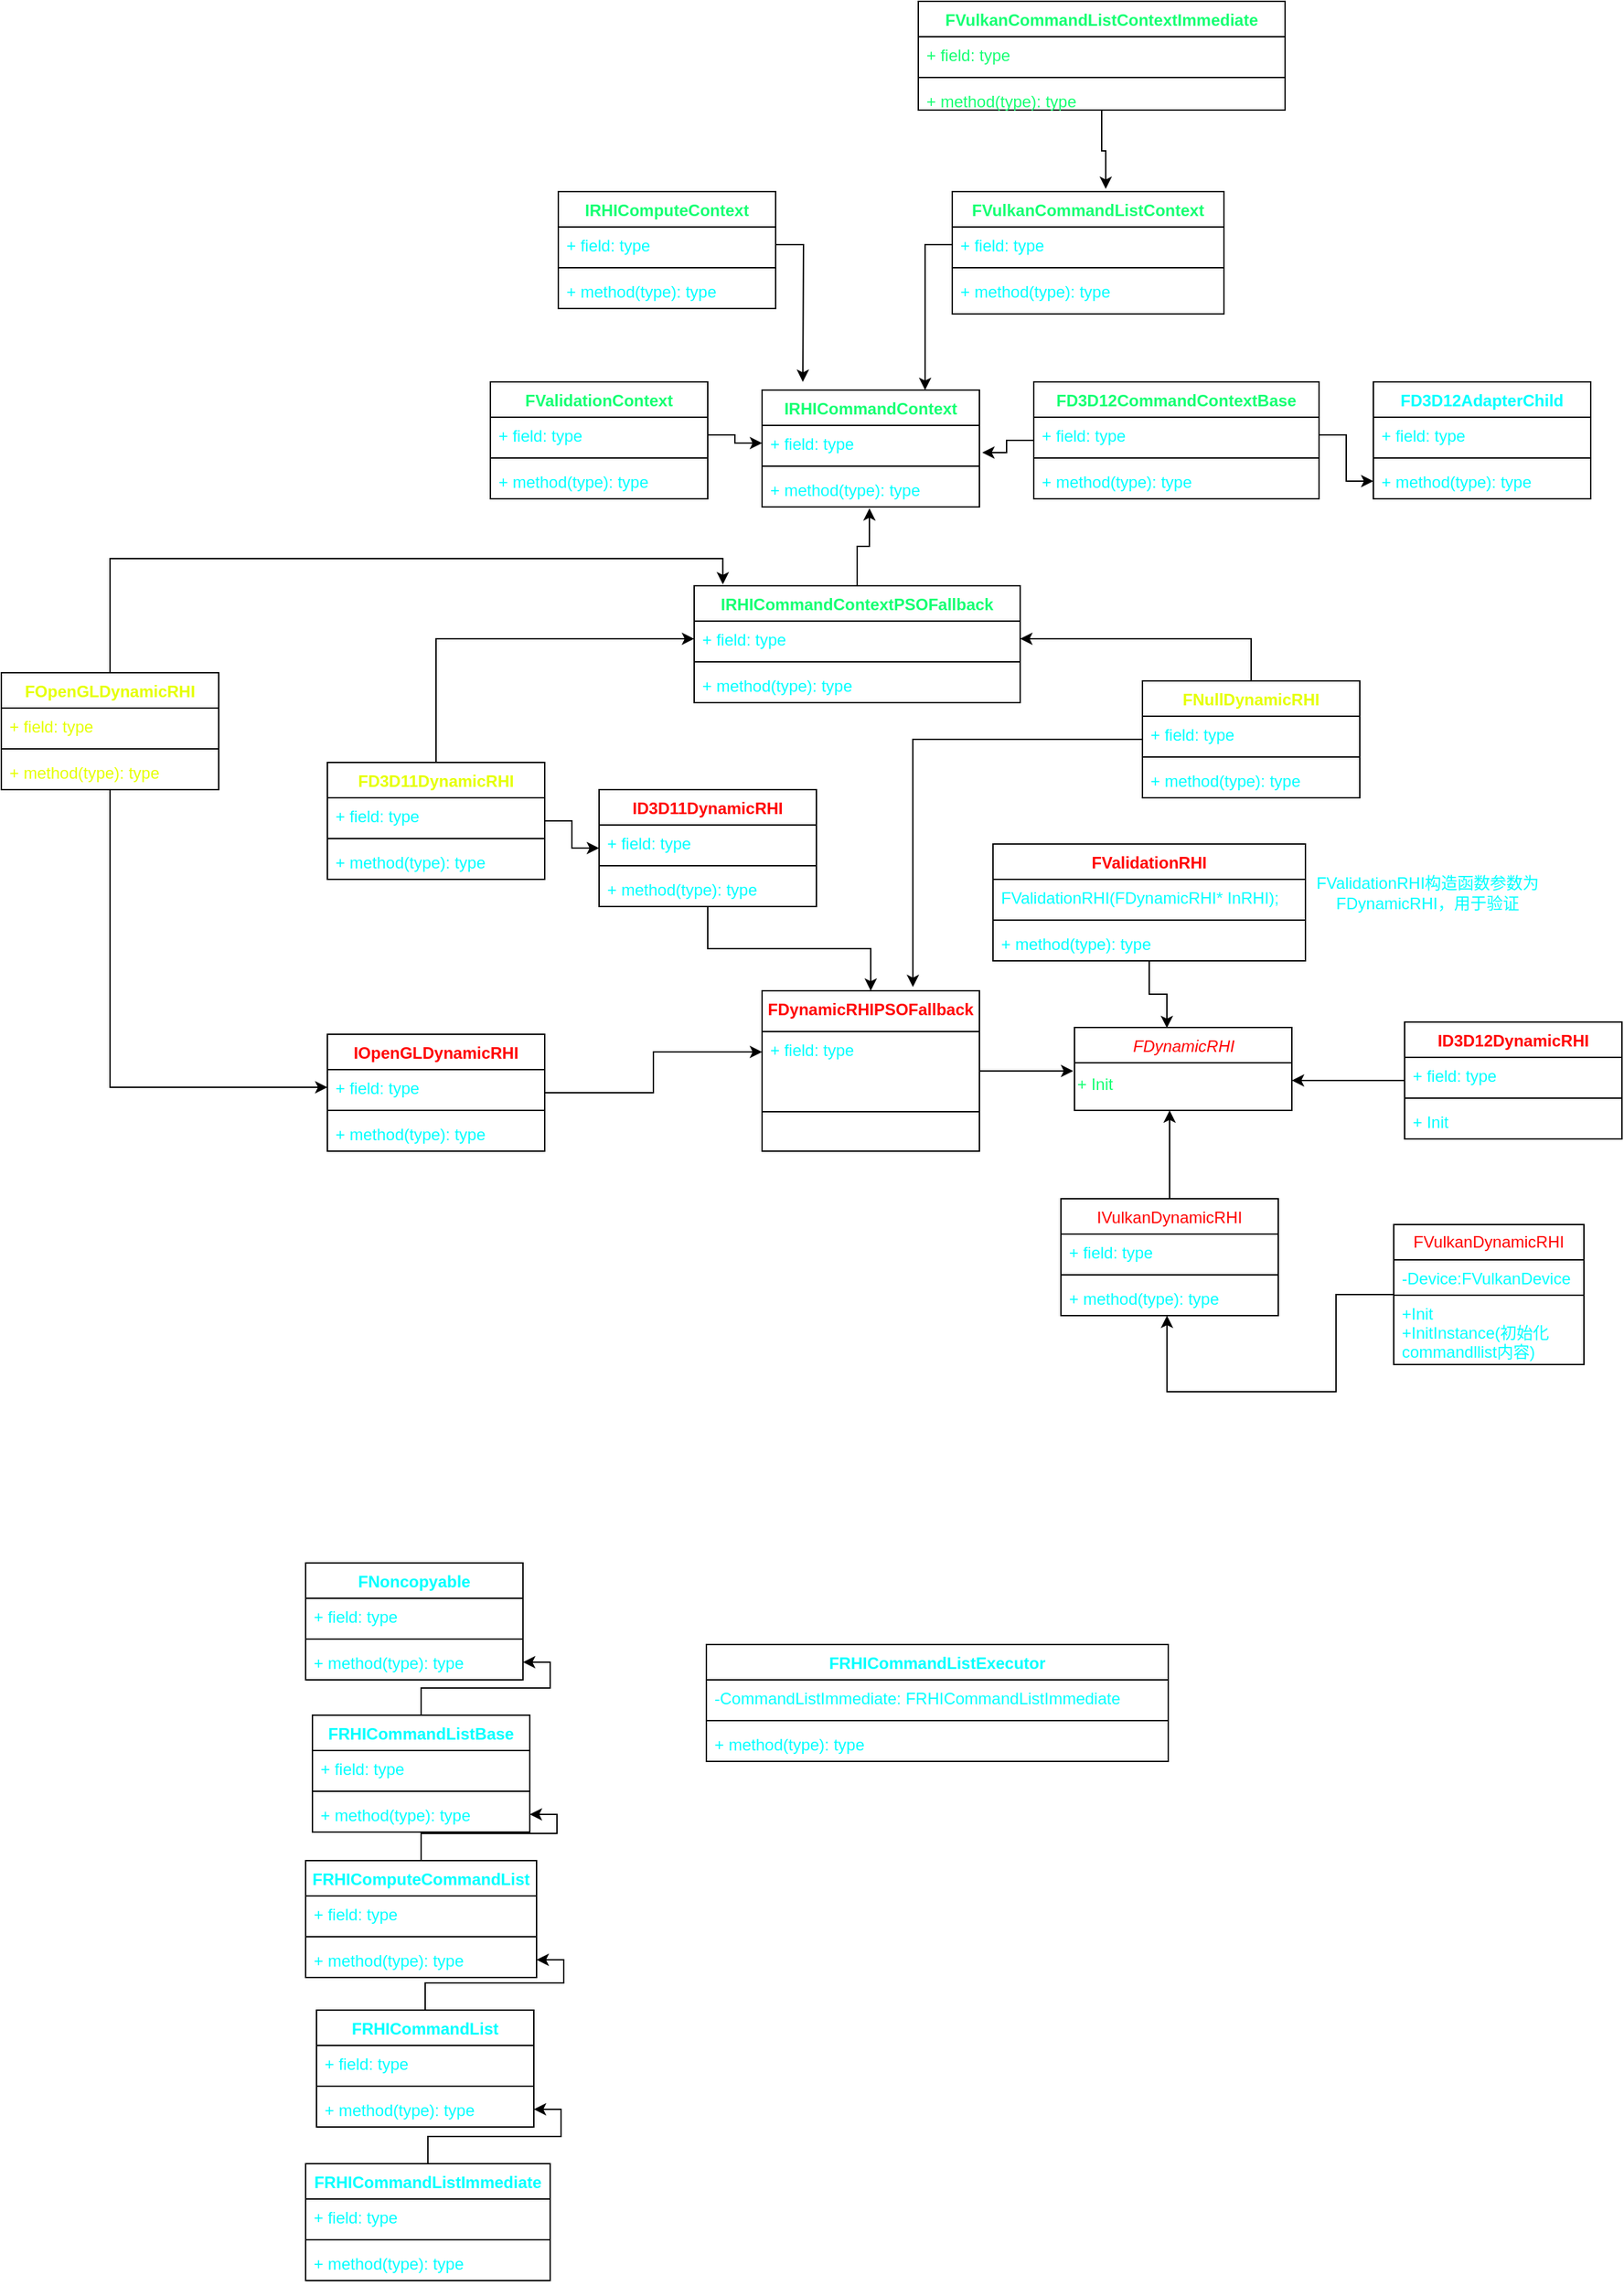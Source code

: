<mxfile version="20.8.5" type="github">
  <diagram id="C5RBs43oDa-KdzZeNtuy" name="Page-1">
    <mxGraphModel dx="1542" dy="1497" grid="0" gridSize="10" guides="1" tooltips="1" connect="1" arrows="1" fold="1" page="0" pageScale="1" pageWidth="827" pageHeight="1169" math="0" shadow="0">
      <root>
        <mxCell id="WIyWlLk6GJQsqaUBKTNV-0" />
        <mxCell id="WIyWlLk6GJQsqaUBKTNV-1" parent="WIyWlLk6GJQsqaUBKTNV-0" />
        <mxCell id="zkfFHV4jXpPFQw0GAbJ--0" value="FDynamicRHI" style="swimlane;fontStyle=2;align=center;verticalAlign=top;childLayout=stackLayout;horizontal=1;startSize=26;horizontalStack=0;resizeParent=1;resizeLast=0;collapsible=1;marginBottom=0;rounded=0;shadow=0;strokeWidth=1;fontColor=#FF0000;html=1;" parent="WIyWlLk6GJQsqaUBKTNV-1" vertex="1">
          <mxGeometry x="530" y="15" width="160" height="61" as="geometry">
            <mxRectangle x="230" y="140" width="160" height="26" as="alternateBounds" />
          </mxGeometry>
        </mxCell>
        <mxCell id="ct4GilfMrJWq7pkuff7d-185" style="edgeStyle=orthogonalEdgeStyle;rounded=0;orthogonalLoop=1;jettySize=auto;html=1;labelBackgroundColor=#B3FFC2;fontColor=#14FF72;" edge="1" parent="WIyWlLk6GJQsqaUBKTNV-1" source="9G_x_tOFYHVMLtaE8qk1-5">
          <mxGeometry relative="1" as="geometry">
            <mxPoint x="600" y="76" as="targetPoint" />
          </mxGeometry>
        </mxCell>
        <mxCell id="9G_x_tOFYHVMLtaE8qk1-5" value="IVulkanDynamicRHI" style="swimlane;fontStyle=0;align=center;verticalAlign=top;childLayout=stackLayout;horizontal=1;startSize=26;horizontalStack=0;resizeParent=1;resizeParentMax=0;resizeLast=0;collapsible=1;marginBottom=0;fontColor=#FF0000;" parent="WIyWlLk6GJQsqaUBKTNV-1" vertex="1">
          <mxGeometry x="520" y="141" width="160" height="86" as="geometry" />
        </mxCell>
        <mxCell id="9G_x_tOFYHVMLtaE8qk1-6" value="+ field: type" style="text;strokeColor=none;fillColor=none;align=left;verticalAlign=top;spacingLeft=4;spacingRight=4;overflow=hidden;rotatable=0;points=[[0,0.5],[1,0.5]];portConstraint=eastwest;fontColor=#00FFFF;" parent="9G_x_tOFYHVMLtaE8qk1-5" vertex="1">
          <mxGeometry y="26" width="160" height="26" as="geometry" />
        </mxCell>
        <mxCell id="9G_x_tOFYHVMLtaE8qk1-7" value="" style="line;strokeWidth=1;fillColor=none;align=left;verticalAlign=middle;spacingTop=-1;spacingLeft=3;spacingRight=3;rotatable=0;labelPosition=right;points=[];portConstraint=eastwest;strokeColor=inherit;fontColor=#00FFFF;" parent="9G_x_tOFYHVMLtaE8qk1-5" vertex="1">
          <mxGeometry y="52" width="160" height="8" as="geometry" />
        </mxCell>
        <mxCell id="9G_x_tOFYHVMLtaE8qk1-8" value="+ method(type): type" style="text;strokeColor=none;fillColor=none;align=left;verticalAlign=top;spacingLeft=4;spacingRight=4;overflow=hidden;rotatable=0;points=[[0,0.5],[1,0.5]];portConstraint=eastwest;fontColor=#00FFFF;" parent="9G_x_tOFYHVMLtaE8qk1-5" vertex="1">
          <mxGeometry y="60" width="160" height="26" as="geometry" />
        </mxCell>
        <mxCell id="ct4GilfMrJWq7pkuff7d-179" style="edgeStyle=orthogonalEdgeStyle;rounded=0;orthogonalLoop=1;jettySize=auto;html=1;entryX=1;entryY=0.5;entryDx=0;entryDy=0;labelBackgroundColor=#B3FFC2;fontColor=#14FF72;" edge="1" parent="WIyWlLk6GJQsqaUBKTNV-1" source="9G_x_tOFYHVMLtaE8qk1-10">
          <mxGeometry relative="1" as="geometry">
            <mxPoint x="690" y="54" as="targetPoint" />
          </mxGeometry>
        </mxCell>
        <mxCell id="9G_x_tOFYHVMLtaE8qk1-10" value="ID3D12DynamicRHI" style="swimlane;fontStyle=1;align=center;verticalAlign=top;childLayout=stackLayout;horizontal=1;startSize=26;horizontalStack=0;resizeParent=1;resizeParentMax=0;resizeLast=0;collapsible=1;marginBottom=0;fontColor=#FF0000;" parent="WIyWlLk6GJQsqaUBKTNV-1" vertex="1">
          <mxGeometry x="773" y="11" width="160" height="86" as="geometry" />
        </mxCell>
        <mxCell id="9G_x_tOFYHVMLtaE8qk1-11" value="+ field: type" style="text;strokeColor=none;fillColor=none;align=left;verticalAlign=top;spacingLeft=4;spacingRight=4;overflow=hidden;rotatable=0;points=[[0,0.5],[1,0.5]];portConstraint=eastwest;fontColor=#00FFFF;" parent="9G_x_tOFYHVMLtaE8qk1-10" vertex="1">
          <mxGeometry y="26" width="160" height="26" as="geometry" />
        </mxCell>
        <mxCell id="9G_x_tOFYHVMLtaE8qk1-12" value="" style="line;strokeWidth=1;fillColor=none;align=left;verticalAlign=middle;spacingTop=-1;spacingLeft=3;spacingRight=3;rotatable=0;labelPosition=right;points=[];portConstraint=eastwest;strokeColor=inherit;fontColor=#00FFFF;" parent="9G_x_tOFYHVMLtaE8qk1-10" vertex="1">
          <mxGeometry y="52" width="160" height="8" as="geometry" />
        </mxCell>
        <mxCell id="9G_x_tOFYHVMLtaE8qk1-13" value="+ Init" style="text;strokeColor=none;fillColor=none;align=left;verticalAlign=top;spacingLeft=4;spacingRight=4;overflow=hidden;rotatable=0;points=[[0,0.5],[1,0.5]];portConstraint=eastwest;fontColor=#00FFFF;" parent="9G_x_tOFYHVMLtaE8qk1-10" vertex="1">
          <mxGeometry y="60" width="160" height="26" as="geometry" />
        </mxCell>
        <mxCell id="ct4GilfMrJWq7pkuff7d-32" style="edgeStyle=orthogonalEdgeStyle;rounded=0;orthogonalLoop=1;jettySize=auto;html=1;entryX=0.425;entryY=0.007;entryDx=0;entryDy=0;entryPerimeter=0;fontColor=#00FFFF;" edge="1" parent="WIyWlLk6GJQsqaUBKTNV-1" source="9G_x_tOFYHVMLtaE8qk1-15" target="zkfFHV4jXpPFQw0GAbJ--0">
          <mxGeometry relative="1" as="geometry" />
        </mxCell>
        <mxCell id="9G_x_tOFYHVMLtaE8qk1-15" value="FValidationRHI" style="swimlane;fontStyle=1;align=center;verticalAlign=top;childLayout=stackLayout;horizontal=1;startSize=26;horizontalStack=0;resizeParent=1;resizeParentMax=0;resizeLast=0;collapsible=1;marginBottom=0;fontColor=#FF0000;" parent="WIyWlLk6GJQsqaUBKTNV-1" vertex="1">
          <mxGeometry x="470" y="-120" width="230" height="86" as="geometry" />
        </mxCell>
        <mxCell id="9G_x_tOFYHVMLtaE8qk1-16" value="FValidationRHI(FDynamicRHI* InRHI);" style="text;strokeColor=none;fillColor=none;align=left;verticalAlign=top;spacingLeft=4;spacingRight=4;overflow=hidden;rotatable=0;points=[[0,0.5],[1,0.5]];portConstraint=eastwest;fontColor=#00FFFF;" parent="9G_x_tOFYHVMLtaE8qk1-15" vertex="1">
          <mxGeometry y="26" width="230" height="26" as="geometry" />
        </mxCell>
        <mxCell id="9G_x_tOFYHVMLtaE8qk1-17" value="" style="line;strokeWidth=1;fillColor=none;align=left;verticalAlign=middle;spacingTop=-1;spacingLeft=3;spacingRight=3;rotatable=0;labelPosition=right;points=[];portConstraint=eastwest;strokeColor=inherit;fontColor=#00FFFF;" parent="9G_x_tOFYHVMLtaE8qk1-15" vertex="1">
          <mxGeometry y="52" width="230" height="8" as="geometry" />
        </mxCell>
        <mxCell id="9G_x_tOFYHVMLtaE8qk1-18" value="+ method(type): type" style="text;strokeColor=none;fillColor=none;align=left;verticalAlign=top;spacingLeft=4;spacingRight=4;overflow=hidden;rotatable=0;points=[[0,0.5],[1,0.5]];portConstraint=eastwest;fontColor=#00FFFF;" parent="9G_x_tOFYHVMLtaE8qk1-15" vertex="1">
          <mxGeometry y="60" width="230" height="26" as="geometry" />
        </mxCell>
        <mxCell id="ct4GilfMrJWq7pkuff7d-177" style="edgeStyle=orthogonalEdgeStyle;rounded=0;orthogonalLoop=1;jettySize=auto;html=1;entryX=-0.006;entryY=0.231;entryDx=0;entryDy=0;entryPerimeter=0;labelBackgroundColor=#B3FFC2;fontColor=#14FF72;" edge="1" parent="WIyWlLk6GJQsqaUBKTNV-1" source="9G_x_tOFYHVMLtaE8qk1-21">
          <mxGeometry relative="1" as="geometry">
            <mxPoint x="529.04" y="47.006" as="targetPoint" />
          </mxGeometry>
        </mxCell>
        <mxCell id="9G_x_tOFYHVMLtaE8qk1-21" value="FDynamicRHIPSOFallback&#xa;" style="swimlane;fontStyle=1;align=center;verticalAlign=top;childLayout=stackLayout;horizontal=1;startSize=30;horizontalStack=0;resizeParent=1;resizeParentMax=0;resizeLast=0;collapsible=1;marginBottom=0;fontColor=#FF0000;" parent="WIyWlLk6GJQsqaUBKTNV-1" vertex="1">
          <mxGeometry x="300" y="-12" width="160" height="118" as="geometry" />
        </mxCell>
        <mxCell id="9G_x_tOFYHVMLtaE8qk1-22" value="+ field: type" style="text;strokeColor=none;fillColor=none;align=left;verticalAlign=top;spacingLeft=4;spacingRight=4;overflow=hidden;rotatable=0;points=[[0,0.5],[1,0.5]];portConstraint=eastwest;fontColor=#00FFFF;" parent="9G_x_tOFYHVMLtaE8qk1-21" vertex="1">
          <mxGeometry y="30" width="160" height="30" as="geometry" />
        </mxCell>
        <mxCell id="9G_x_tOFYHVMLtaE8qk1-23" value="" style="line;strokeWidth=1;fillColor=none;align=left;verticalAlign=middle;spacingTop=-1;spacingLeft=3;spacingRight=3;rotatable=0;labelPosition=right;points=[];portConstraint=eastwest;strokeColor=inherit;fontColor=#00FFFF;" parent="9G_x_tOFYHVMLtaE8qk1-21" vertex="1">
          <mxGeometry y="60" width="160" height="58" as="geometry" />
        </mxCell>
        <mxCell id="ct4GilfMrJWq7pkuff7d-14" style="edgeStyle=orthogonalEdgeStyle;rounded=0;orthogonalLoop=1;jettySize=auto;html=1;entryX=0.488;entryY=1;entryDx=0;entryDy=0;entryPerimeter=0;fontColor=#00FFFF;" edge="1" parent="WIyWlLk6GJQsqaUBKTNV-1" source="ct4GilfMrJWq7pkuff7d-1" target="9G_x_tOFYHVMLtaE8qk1-8">
          <mxGeometry relative="1" as="geometry" />
        </mxCell>
        <mxCell id="ct4GilfMrJWq7pkuff7d-1" value="FVulkanDynamicRHI" style="swimlane;fontStyle=0;childLayout=stackLayout;horizontal=1;startSize=26;fillColor=none;horizontalStack=0;resizeParent=1;resizeParentMax=0;resizeLast=0;collapsible=1;marginBottom=0;fontColor=#FF0000;whiteSpace=wrap;labelBackgroundColor=none;labelBorderColor=none;" vertex="1" parent="WIyWlLk6GJQsqaUBKTNV-1">
          <mxGeometry x="765" y="160" width="140" height="103" as="geometry" />
        </mxCell>
        <mxCell id="ct4GilfMrJWq7pkuff7d-2" value="-Device:FVulkanDevice" style="text;strokeColor=default;fillColor=none;align=left;verticalAlign=top;spacingLeft=4;spacingRight=4;overflow=hidden;rotatable=0;points=[[0,0.5],[1,0.5]];portConstraint=eastwest;fontColor=#00FFFF;" vertex="1" parent="ct4GilfMrJWq7pkuff7d-1">
          <mxGeometry y="26" width="140" height="26" as="geometry" />
        </mxCell>
        <mxCell id="ct4GilfMrJWq7pkuff7d-4" value="+Init&#xa;+InitInstance(初始化&#xa;commandllist内容)" style="text;strokeColor=none;fillColor=none;align=left;verticalAlign=top;spacingLeft=4;spacingRight=4;overflow=hidden;rotatable=0;points=[[0,0.5],[1,0.5]];portConstraint=eastwest;labelBorderColor=none;fontColor=#00FFFF;" vertex="1" parent="ct4GilfMrJWq7pkuff7d-1">
          <mxGeometry y="52" width="140" height="51" as="geometry" />
        </mxCell>
        <mxCell id="ct4GilfMrJWq7pkuff7d-19" style="edgeStyle=orthogonalEdgeStyle;rounded=0;orthogonalLoop=1;jettySize=auto;html=1;fontColor=#00FFFF;entryX=0;entryY=0.5;entryDx=0;entryDy=0;" edge="1" parent="WIyWlLk6GJQsqaUBKTNV-1" source="ct4GilfMrJWq7pkuff7d-15" target="9G_x_tOFYHVMLtaE8qk1-22">
          <mxGeometry relative="1" as="geometry" />
        </mxCell>
        <mxCell id="ct4GilfMrJWq7pkuff7d-15" value="IOpenGLDynamicRHI" style="swimlane;fontStyle=1;align=center;verticalAlign=top;childLayout=stackLayout;horizontal=1;startSize=26;horizontalStack=0;resizeParent=1;resizeParentMax=0;resizeLast=0;collapsible=1;marginBottom=0;fontColor=#FF0000;" vertex="1" parent="WIyWlLk6GJQsqaUBKTNV-1">
          <mxGeometry x="-20" y="20" width="160" height="86" as="geometry" />
        </mxCell>
        <mxCell id="ct4GilfMrJWq7pkuff7d-16" value="+ field: type" style="text;strokeColor=none;fillColor=none;align=left;verticalAlign=top;spacingLeft=4;spacingRight=4;overflow=hidden;rotatable=0;points=[[0,0.5],[1,0.5]];portConstraint=eastwest;fontColor=#00FFFF;" vertex="1" parent="ct4GilfMrJWq7pkuff7d-15">
          <mxGeometry y="26" width="160" height="26" as="geometry" />
        </mxCell>
        <mxCell id="ct4GilfMrJWq7pkuff7d-17" value="" style="line;strokeWidth=1;fillColor=none;align=left;verticalAlign=middle;spacingTop=-1;spacingLeft=3;spacingRight=3;rotatable=0;labelPosition=right;points=[];portConstraint=eastwest;strokeColor=inherit;fontColor=#00FFFF;" vertex="1" parent="ct4GilfMrJWq7pkuff7d-15">
          <mxGeometry y="52" width="160" height="8" as="geometry" />
        </mxCell>
        <mxCell id="ct4GilfMrJWq7pkuff7d-18" value="+ method(type): type" style="text;strokeColor=none;fillColor=none;align=left;verticalAlign=top;spacingLeft=4;spacingRight=4;overflow=hidden;rotatable=0;points=[[0,0.5],[1,0.5]];portConstraint=eastwest;fontColor=#00FFFF;" vertex="1" parent="ct4GilfMrJWq7pkuff7d-15">
          <mxGeometry y="60" width="160" height="26" as="geometry" />
        </mxCell>
        <mxCell id="ct4GilfMrJWq7pkuff7d-25" style="edgeStyle=orthogonalEdgeStyle;rounded=0;orthogonalLoop=1;jettySize=auto;html=1;entryX=0.5;entryY=0;entryDx=0;entryDy=0;fontColor=#00FFFF;" edge="1" parent="WIyWlLk6GJQsqaUBKTNV-1" source="ct4GilfMrJWq7pkuff7d-21" target="9G_x_tOFYHVMLtaE8qk1-21">
          <mxGeometry relative="1" as="geometry" />
        </mxCell>
        <mxCell id="ct4GilfMrJWq7pkuff7d-21" value="ID3D11DynamicRHI" style="swimlane;fontStyle=1;align=center;verticalAlign=top;childLayout=stackLayout;horizontal=1;startSize=26;horizontalStack=0;resizeParent=1;resizeParentMax=0;resizeLast=0;collapsible=1;marginBottom=0;fontColor=#FF0000;" vertex="1" parent="WIyWlLk6GJQsqaUBKTNV-1">
          <mxGeometry x="180" y="-160" width="160" height="86" as="geometry" />
        </mxCell>
        <mxCell id="ct4GilfMrJWq7pkuff7d-22" value="+ field: type" style="text;strokeColor=none;fillColor=none;align=left;verticalAlign=top;spacingLeft=4;spacingRight=4;overflow=hidden;rotatable=0;points=[[0,0.5],[1,0.5]];portConstraint=eastwest;fontColor=#00FFFF;" vertex="1" parent="ct4GilfMrJWq7pkuff7d-21">
          <mxGeometry y="26" width="160" height="26" as="geometry" />
        </mxCell>
        <mxCell id="ct4GilfMrJWq7pkuff7d-23" value="" style="line;strokeWidth=1;fillColor=none;align=left;verticalAlign=middle;spacingTop=-1;spacingLeft=3;spacingRight=3;rotatable=0;labelPosition=right;points=[];portConstraint=eastwest;strokeColor=inherit;fontColor=#00FFFF;" vertex="1" parent="ct4GilfMrJWq7pkuff7d-21">
          <mxGeometry y="52" width="160" height="8" as="geometry" />
        </mxCell>
        <mxCell id="ct4GilfMrJWq7pkuff7d-24" value="+ method(type): type" style="text;strokeColor=none;fillColor=none;align=left;verticalAlign=top;spacingLeft=4;spacingRight=4;overflow=hidden;rotatable=0;points=[[0,0.5],[1,0.5]];portConstraint=eastwest;fontColor=#00FFFF;" vertex="1" parent="ct4GilfMrJWq7pkuff7d-21">
          <mxGeometry y="60" width="160" height="26" as="geometry" />
        </mxCell>
        <mxCell id="ct4GilfMrJWq7pkuff7d-27" value="FValidationRHI构造函数参数为FDynamicRHI，用于验证" style="text;html=1;strokeColor=none;fillColor=none;align=center;verticalAlign=middle;whiteSpace=wrap;rounded=0;fontColor=#00FFFF;" vertex="1" parent="WIyWlLk6GJQsqaUBKTNV-1">
          <mxGeometry x="690" y="-134" width="200" height="100" as="geometry" />
        </mxCell>
        <mxCell id="ct4GilfMrJWq7pkuff7d-28" value="FRHICommandListExecutor" style="swimlane;fontStyle=1;align=center;verticalAlign=top;childLayout=stackLayout;horizontal=1;startSize=26;horizontalStack=0;resizeParent=1;resizeParentMax=0;resizeLast=0;collapsible=1;marginBottom=0;fontColor=#00FFFF;" vertex="1" parent="WIyWlLk6GJQsqaUBKTNV-1">
          <mxGeometry x="259" y="469" width="340" height="86" as="geometry" />
        </mxCell>
        <mxCell id="ct4GilfMrJWq7pkuff7d-29" value="-CommandListImmediate: FRHICommandListImmediate" style="text;strokeColor=none;fillColor=none;align=left;verticalAlign=top;spacingLeft=4;spacingRight=4;overflow=hidden;rotatable=0;points=[[0,0.5],[1,0.5]];portConstraint=eastwest;fontColor=#00FFFF;" vertex="1" parent="ct4GilfMrJWq7pkuff7d-28">
          <mxGeometry y="26" width="340" height="26" as="geometry" />
        </mxCell>
        <mxCell id="ct4GilfMrJWq7pkuff7d-30" value="" style="line;strokeWidth=1;fillColor=none;align=left;verticalAlign=middle;spacingTop=-1;spacingLeft=3;spacingRight=3;rotatable=0;labelPosition=right;points=[];portConstraint=eastwest;strokeColor=inherit;fontColor=#00FFFF;" vertex="1" parent="ct4GilfMrJWq7pkuff7d-28">
          <mxGeometry y="52" width="340" height="8" as="geometry" />
        </mxCell>
        <mxCell id="ct4GilfMrJWq7pkuff7d-31" value="+ method(type): type" style="text;strokeColor=none;fillColor=none;align=left;verticalAlign=top;spacingLeft=4;spacingRight=4;overflow=hidden;rotatable=0;points=[[0,0.5],[1,0.5]];portConstraint=eastwest;fontColor=#00FFFF;" vertex="1" parent="ct4GilfMrJWq7pkuff7d-28">
          <mxGeometry y="60" width="340" height="26" as="geometry" />
        </mxCell>
        <mxCell id="ct4GilfMrJWq7pkuff7d-163" value="" style="edgeStyle=orthogonalEdgeStyle;rounded=0;orthogonalLoop=1;jettySize=auto;html=1;fontColor=#FF0000;" edge="1" parent="WIyWlLk6GJQsqaUBKTNV-1" source="ct4GilfMrJWq7pkuff7d-34" target="ct4GilfMrJWq7pkuff7d-41">
          <mxGeometry relative="1" as="geometry" />
        </mxCell>
        <mxCell id="ct4GilfMrJWq7pkuff7d-34" value="FRHICommandListImmediate" style="swimlane;fontStyle=1;align=center;verticalAlign=top;childLayout=stackLayout;horizontal=1;startSize=26;horizontalStack=0;resizeParent=1;resizeParentMax=0;resizeLast=0;collapsible=1;marginBottom=0;fontColor=#00FFFF;" vertex="1" parent="WIyWlLk6GJQsqaUBKTNV-1">
          <mxGeometry x="-36" y="851" width="180" height="86" as="geometry" />
        </mxCell>
        <mxCell id="ct4GilfMrJWq7pkuff7d-35" value="+ field: type" style="text;strokeColor=none;fillColor=none;align=left;verticalAlign=top;spacingLeft=4;spacingRight=4;overflow=hidden;rotatable=0;points=[[0,0.5],[1,0.5]];portConstraint=eastwest;fontColor=#00FFFF;" vertex="1" parent="ct4GilfMrJWq7pkuff7d-34">
          <mxGeometry y="26" width="180" height="26" as="geometry" />
        </mxCell>
        <mxCell id="ct4GilfMrJWq7pkuff7d-36" value="" style="line;strokeWidth=1;fillColor=none;align=left;verticalAlign=middle;spacingTop=-1;spacingLeft=3;spacingRight=3;rotatable=0;labelPosition=right;points=[];portConstraint=eastwest;strokeColor=inherit;fontColor=#00FFFF;" vertex="1" parent="ct4GilfMrJWq7pkuff7d-34">
          <mxGeometry y="52" width="180" height="8" as="geometry" />
        </mxCell>
        <mxCell id="ct4GilfMrJWq7pkuff7d-37" value="+ method(type): type" style="text;strokeColor=none;fillColor=none;align=left;verticalAlign=top;spacingLeft=4;spacingRight=4;overflow=hidden;rotatable=0;points=[[0,0.5],[1,0.5]];portConstraint=eastwest;fontColor=#00FFFF;" vertex="1" parent="ct4GilfMrJWq7pkuff7d-34">
          <mxGeometry y="60" width="180" height="26" as="geometry" />
        </mxCell>
        <mxCell id="ct4GilfMrJWq7pkuff7d-159" value="" style="edgeStyle=orthogonalEdgeStyle;rounded=0;orthogonalLoop=1;jettySize=auto;html=1;fontColor=#FF0000;" edge="1" parent="WIyWlLk6GJQsqaUBKTNV-1" source="ct4GilfMrJWq7pkuff7d-38" target="ct4GilfMrJWq7pkuff7d-45">
          <mxGeometry relative="1" as="geometry" />
        </mxCell>
        <mxCell id="ct4GilfMrJWq7pkuff7d-38" value="FRHICommandList" style="swimlane;fontStyle=1;align=center;verticalAlign=top;childLayout=stackLayout;horizontal=1;startSize=26;horizontalStack=0;resizeParent=1;resizeParentMax=0;resizeLast=0;collapsible=1;marginBottom=0;fontColor=#00FFFF;" vertex="1" parent="WIyWlLk6GJQsqaUBKTNV-1">
          <mxGeometry x="-28" y="738" width="160" height="86" as="geometry" />
        </mxCell>
        <mxCell id="ct4GilfMrJWq7pkuff7d-39" value="+ field: type" style="text;strokeColor=none;fillColor=none;align=left;verticalAlign=top;spacingLeft=4;spacingRight=4;overflow=hidden;rotatable=0;points=[[0,0.5],[1,0.5]];portConstraint=eastwest;fontColor=#00FFFF;" vertex="1" parent="ct4GilfMrJWq7pkuff7d-38">
          <mxGeometry y="26" width="160" height="26" as="geometry" />
        </mxCell>
        <mxCell id="ct4GilfMrJWq7pkuff7d-40" value="" style="line;strokeWidth=1;fillColor=none;align=left;verticalAlign=middle;spacingTop=-1;spacingLeft=3;spacingRight=3;rotatable=0;labelPosition=right;points=[];portConstraint=eastwest;strokeColor=inherit;fontColor=#00FFFF;" vertex="1" parent="ct4GilfMrJWq7pkuff7d-38">
          <mxGeometry y="52" width="160" height="8" as="geometry" />
        </mxCell>
        <mxCell id="ct4GilfMrJWq7pkuff7d-41" value="+ method(type): type" style="text;strokeColor=none;fillColor=none;align=left;verticalAlign=top;spacingLeft=4;spacingRight=4;overflow=hidden;rotatable=0;points=[[0,0.5],[1,0.5]];portConstraint=eastwest;fontColor=#00FFFF;" vertex="1" parent="ct4GilfMrJWq7pkuff7d-38">
          <mxGeometry y="60" width="160" height="26" as="geometry" />
        </mxCell>
        <mxCell id="ct4GilfMrJWq7pkuff7d-160" value="" style="edgeStyle=orthogonalEdgeStyle;rounded=0;orthogonalLoop=1;jettySize=auto;html=1;fontColor=#FF0000;" edge="1" parent="WIyWlLk6GJQsqaUBKTNV-1" source="ct4GilfMrJWq7pkuff7d-42" target="ct4GilfMrJWq7pkuff7d-49">
          <mxGeometry relative="1" as="geometry" />
        </mxCell>
        <mxCell id="ct4GilfMrJWq7pkuff7d-42" value="FRHIComputeCommandList" style="swimlane;fontStyle=1;align=center;verticalAlign=top;childLayout=stackLayout;horizontal=1;startSize=26;horizontalStack=0;resizeParent=1;resizeParentMax=0;resizeLast=0;collapsible=1;marginBottom=0;fontColor=#00FFFF;" vertex="1" parent="WIyWlLk6GJQsqaUBKTNV-1">
          <mxGeometry x="-36" y="628" width="170" height="86" as="geometry" />
        </mxCell>
        <mxCell id="ct4GilfMrJWq7pkuff7d-43" value="+ field: type" style="text;strokeColor=none;fillColor=none;align=left;verticalAlign=top;spacingLeft=4;spacingRight=4;overflow=hidden;rotatable=0;points=[[0,0.5],[1,0.5]];portConstraint=eastwest;fontColor=#00FFFF;" vertex="1" parent="ct4GilfMrJWq7pkuff7d-42">
          <mxGeometry y="26" width="170" height="26" as="geometry" />
        </mxCell>
        <mxCell id="ct4GilfMrJWq7pkuff7d-44" value="" style="line;strokeWidth=1;fillColor=none;align=left;verticalAlign=middle;spacingTop=-1;spacingLeft=3;spacingRight=3;rotatable=0;labelPosition=right;points=[];portConstraint=eastwest;strokeColor=inherit;fontColor=#00FFFF;" vertex="1" parent="ct4GilfMrJWq7pkuff7d-42">
          <mxGeometry y="52" width="170" height="8" as="geometry" />
        </mxCell>
        <mxCell id="ct4GilfMrJWq7pkuff7d-45" value="+ method(type): type" style="text;strokeColor=none;fillColor=none;align=left;verticalAlign=top;spacingLeft=4;spacingRight=4;overflow=hidden;rotatable=0;points=[[0,0.5],[1,0.5]];portConstraint=eastwest;fontColor=#00FFFF;" vertex="1" parent="ct4GilfMrJWq7pkuff7d-42">
          <mxGeometry y="60" width="170" height="26" as="geometry" />
        </mxCell>
        <mxCell id="ct4GilfMrJWq7pkuff7d-161" value="" style="edgeStyle=orthogonalEdgeStyle;rounded=0;orthogonalLoop=1;jettySize=auto;html=1;fontColor=#FF0000;" edge="1" parent="WIyWlLk6GJQsqaUBKTNV-1" source="ct4GilfMrJWq7pkuff7d-46" target="ct4GilfMrJWq7pkuff7d-53">
          <mxGeometry relative="1" as="geometry" />
        </mxCell>
        <mxCell id="ct4GilfMrJWq7pkuff7d-46" value="FRHICommandListBase" style="swimlane;fontStyle=1;align=center;verticalAlign=top;childLayout=stackLayout;horizontal=1;startSize=26;horizontalStack=0;resizeParent=1;resizeParentMax=0;resizeLast=0;collapsible=1;marginBottom=0;fontColor=#00FFFF;" vertex="1" parent="WIyWlLk6GJQsqaUBKTNV-1">
          <mxGeometry x="-31" y="521" width="160" height="86" as="geometry" />
        </mxCell>
        <mxCell id="ct4GilfMrJWq7pkuff7d-47" value="+ field: type" style="text;strokeColor=none;fillColor=none;align=left;verticalAlign=top;spacingLeft=4;spacingRight=4;overflow=hidden;rotatable=0;points=[[0,0.5],[1,0.5]];portConstraint=eastwest;fontColor=#00FFFF;" vertex="1" parent="ct4GilfMrJWq7pkuff7d-46">
          <mxGeometry y="26" width="160" height="26" as="geometry" />
        </mxCell>
        <mxCell id="ct4GilfMrJWq7pkuff7d-48" value="" style="line;strokeWidth=1;fillColor=none;align=left;verticalAlign=middle;spacingTop=-1;spacingLeft=3;spacingRight=3;rotatable=0;labelPosition=right;points=[];portConstraint=eastwest;strokeColor=inherit;fontColor=#00FFFF;" vertex="1" parent="ct4GilfMrJWq7pkuff7d-46">
          <mxGeometry y="52" width="160" height="8" as="geometry" />
        </mxCell>
        <mxCell id="ct4GilfMrJWq7pkuff7d-49" value="+ method(type): type" style="text;strokeColor=none;fillColor=none;align=left;verticalAlign=top;spacingLeft=4;spacingRight=4;overflow=hidden;rotatable=0;points=[[0,0.5],[1,0.5]];portConstraint=eastwest;fontColor=#00FFFF;" vertex="1" parent="ct4GilfMrJWq7pkuff7d-46">
          <mxGeometry y="60" width="160" height="26" as="geometry" />
        </mxCell>
        <mxCell id="ct4GilfMrJWq7pkuff7d-50" value="FNoncopyable" style="swimlane;fontStyle=1;align=center;verticalAlign=top;childLayout=stackLayout;horizontal=1;startSize=26;horizontalStack=0;resizeParent=1;resizeParentMax=0;resizeLast=0;collapsible=1;marginBottom=0;fontColor=#00FFFF;" vertex="1" parent="WIyWlLk6GJQsqaUBKTNV-1">
          <mxGeometry x="-36" y="409" width="160" height="86" as="geometry" />
        </mxCell>
        <mxCell id="ct4GilfMrJWq7pkuff7d-51" value="+ field: type" style="text;strokeColor=none;fillColor=none;align=left;verticalAlign=top;spacingLeft=4;spacingRight=4;overflow=hidden;rotatable=0;points=[[0,0.5],[1,0.5]];portConstraint=eastwest;fontColor=#00FFFF;" vertex="1" parent="ct4GilfMrJWq7pkuff7d-50">
          <mxGeometry y="26" width="160" height="26" as="geometry" />
        </mxCell>
        <mxCell id="ct4GilfMrJWq7pkuff7d-52" value="" style="line;strokeWidth=1;fillColor=none;align=left;verticalAlign=middle;spacingTop=-1;spacingLeft=3;spacingRight=3;rotatable=0;labelPosition=right;points=[];portConstraint=eastwest;strokeColor=inherit;fontColor=#00FFFF;" vertex="1" parent="ct4GilfMrJWq7pkuff7d-50">
          <mxGeometry y="52" width="160" height="8" as="geometry" />
        </mxCell>
        <mxCell id="ct4GilfMrJWq7pkuff7d-53" value="+ method(type): type" style="text;strokeColor=none;fillColor=none;align=left;verticalAlign=top;spacingLeft=4;spacingRight=4;overflow=hidden;rotatable=0;points=[[0,0.5],[1,0.5]];portConstraint=eastwest;fontColor=#00FFFF;" vertex="1" parent="ct4GilfMrJWq7pkuff7d-50">
          <mxGeometry y="60" width="160" height="26" as="geometry" />
        </mxCell>
        <mxCell id="ct4GilfMrJWq7pkuff7d-137" style="edgeStyle=orthogonalEdgeStyle;rounded=0;orthogonalLoop=1;jettySize=auto;html=1;fontColor=#00FFFF;" edge="1" parent="WIyWlLk6GJQsqaUBKTNV-1" source="ct4GilfMrJWq7pkuff7d-99" target="ct4GilfMrJWq7pkuff7d-21">
          <mxGeometry relative="1" as="geometry" />
        </mxCell>
        <mxCell id="ct4GilfMrJWq7pkuff7d-138" style="edgeStyle=orthogonalEdgeStyle;rounded=0;orthogonalLoop=1;jettySize=auto;html=1;entryX=0;entryY=0.5;entryDx=0;entryDy=0;fontColor=#00FFFF;" edge="1" parent="WIyWlLk6GJQsqaUBKTNV-1" source="ct4GilfMrJWq7pkuff7d-99" target="ct4GilfMrJWq7pkuff7d-118">
          <mxGeometry relative="1" as="geometry" />
        </mxCell>
        <mxCell id="ct4GilfMrJWq7pkuff7d-99" value="FD3D11DynamicRHI" style="swimlane;fontStyle=1;align=center;verticalAlign=top;childLayout=stackLayout;horizontal=1;startSize=26;horizontalStack=0;resizeParent=1;resizeParentMax=0;resizeLast=0;collapsible=1;marginBottom=0;fontColor=#E5FF00;" vertex="1" parent="WIyWlLk6GJQsqaUBKTNV-1">
          <mxGeometry x="-20" y="-180" width="160" height="86" as="geometry" />
        </mxCell>
        <mxCell id="ct4GilfMrJWq7pkuff7d-100" value="+ field: type" style="text;strokeColor=none;fillColor=none;align=left;verticalAlign=top;spacingLeft=4;spacingRight=4;overflow=hidden;rotatable=0;points=[[0,0.5],[1,0.5]];portConstraint=eastwest;fontColor=#00FFFF;" vertex="1" parent="ct4GilfMrJWq7pkuff7d-99">
          <mxGeometry y="26" width="160" height="26" as="geometry" />
        </mxCell>
        <mxCell id="ct4GilfMrJWq7pkuff7d-101" value="" style="line;strokeWidth=1;fillColor=none;align=left;verticalAlign=middle;spacingTop=-1;spacingLeft=3;spacingRight=3;rotatable=0;labelPosition=right;points=[];portConstraint=eastwest;strokeColor=inherit;fontColor=#00FFFF;" vertex="1" parent="ct4GilfMrJWq7pkuff7d-99">
          <mxGeometry y="52" width="160" height="8" as="geometry" />
        </mxCell>
        <mxCell id="ct4GilfMrJWq7pkuff7d-102" value="+ method(type): type" style="text;strokeColor=none;fillColor=none;align=left;verticalAlign=top;spacingLeft=4;spacingRight=4;overflow=hidden;rotatable=0;points=[[0,0.5],[1,0.5]];portConstraint=eastwest;fontColor=#00FFFF;" vertex="1" parent="ct4GilfMrJWq7pkuff7d-99">
          <mxGeometry y="60" width="160" height="26" as="geometry" />
        </mxCell>
        <mxCell id="ct4GilfMrJWq7pkuff7d-103" value="IRHIComputeContext" style="swimlane;fontStyle=1;align=center;verticalAlign=top;childLayout=stackLayout;horizontal=1;startSize=26;horizontalStack=0;resizeParent=1;resizeParentMax=0;resizeLast=0;collapsible=1;marginBottom=0;fontColor=#14FF72;" vertex="1" parent="WIyWlLk6GJQsqaUBKTNV-1">
          <mxGeometry x="150" y="-600" width="160" height="86" as="geometry" />
        </mxCell>
        <mxCell id="ct4GilfMrJWq7pkuff7d-104" value="+ field: type" style="text;strokeColor=none;fillColor=none;align=left;verticalAlign=top;spacingLeft=4;spacingRight=4;overflow=hidden;rotatable=0;points=[[0,0.5],[1,0.5]];portConstraint=eastwest;fontColor=#00FFFF;" vertex="1" parent="ct4GilfMrJWq7pkuff7d-103">
          <mxGeometry y="26" width="160" height="26" as="geometry" />
        </mxCell>
        <mxCell id="ct4GilfMrJWq7pkuff7d-105" value="" style="line;strokeWidth=1;fillColor=none;align=left;verticalAlign=middle;spacingTop=-1;spacingLeft=3;spacingRight=3;rotatable=0;labelPosition=right;points=[];portConstraint=eastwest;strokeColor=inherit;fontColor=#00FFFF;" vertex="1" parent="ct4GilfMrJWq7pkuff7d-103">
          <mxGeometry y="52" width="160" height="8" as="geometry" />
        </mxCell>
        <mxCell id="ct4GilfMrJWq7pkuff7d-106" value="+ method(type): type" style="text;strokeColor=none;fillColor=none;align=left;verticalAlign=top;spacingLeft=4;spacingRight=4;overflow=hidden;rotatable=0;points=[[0,0.5],[1,0.5]];portConstraint=eastwest;fontColor=#00FFFF;" vertex="1" parent="ct4GilfMrJWq7pkuff7d-103">
          <mxGeometry y="60" width="160" height="26" as="geometry" />
        </mxCell>
        <mxCell id="ct4GilfMrJWq7pkuff7d-107" value="IRHICommandContext" style="swimlane;fontStyle=1;align=center;verticalAlign=top;childLayout=stackLayout;horizontal=1;startSize=26;horizontalStack=0;resizeParent=1;resizeParentMax=0;resizeLast=0;collapsible=1;marginBottom=0;fontColor=#14FF72;" vertex="1" parent="WIyWlLk6GJQsqaUBKTNV-1">
          <mxGeometry x="300" y="-454" width="160" height="86" as="geometry" />
        </mxCell>
        <mxCell id="ct4GilfMrJWq7pkuff7d-108" value="+ field: type" style="text;strokeColor=none;fillColor=none;align=left;verticalAlign=top;spacingLeft=4;spacingRight=4;overflow=hidden;rotatable=0;points=[[0,0.5],[1,0.5]];portConstraint=eastwest;fontColor=#00FFFF;" vertex="1" parent="ct4GilfMrJWq7pkuff7d-107">
          <mxGeometry y="26" width="160" height="26" as="geometry" />
        </mxCell>
        <mxCell id="ct4GilfMrJWq7pkuff7d-109" value="" style="line;strokeWidth=1;fillColor=none;align=left;verticalAlign=middle;spacingTop=-1;spacingLeft=3;spacingRight=3;rotatable=0;labelPosition=right;points=[];portConstraint=eastwest;strokeColor=inherit;fontColor=#00FFFF;" vertex="1" parent="ct4GilfMrJWq7pkuff7d-107">
          <mxGeometry y="52" width="160" height="8" as="geometry" />
        </mxCell>
        <mxCell id="ct4GilfMrJWq7pkuff7d-110" value="+ method(type): type" style="text;strokeColor=none;fillColor=none;align=left;verticalAlign=top;spacingLeft=4;spacingRight=4;overflow=hidden;rotatable=0;points=[[0,0.5],[1,0.5]];portConstraint=eastwest;fontColor=#00FFFF;" vertex="1" parent="ct4GilfMrJWq7pkuff7d-107">
          <mxGeometry y="60" width="160" height="26" as="geometry" />
        </mxCell>
        <mxCell id="ct4GilfMrJWq7pkuff7d-111" style="edgeStyle=orthogonalEdgeStyle;rounded=0;orthogonalLoop=1;jettySize=auto;html=1;entryX=1.013;entryY=0.769;entryDx=0;entryDy=0;entryPerimeter=0;fontColor=#00FFFF;" edge="1" parent="WIyWlLk6GJQsqaUBKTNV-1" source="ct4GilfMrJWq7pkuff7d-112" target="ct4GilfMrJWq7pkuff7d-108">
          <mxGeometry relative="1" as="geometry" />
        </mxCell>
        <mxCell id="ct4GilfMrJWq7pkuff7d-112" value="FD3D12CommandContextBase" style="swimlane;fontStyle=1;align=center;verticalAlign=top;childLayout=stackLayout;horizontal=1;startSize=26;horizontalStack=0;resizeParent=1;resizeParentMax=0;resizeLast=0;collapsible=1;marginBottom=0;fontColor=#14FF72;" vertex="1" parent="WIyWlLk6GJQsqaUBKTNV-1">
          <mxGeometry x="500" y="-460" width="210" height="86" as="geometry" />
        </mxCell>
        <mxCell id="ct4GilfMrJWq7pkuff7d-113" value="+ field: type" style="text;strokeColor=none;fillColor=none;align=left;verticalAlign=top;spacingLeft=4;spacingRight=4;overflow=hidden;rotatable=0;points=[[0,0.5],[1,0.5]];portConstraint=eastwest;fontColor=#00FFFF;" vertex="1" parent="ct4GilfMrJWq7pkuff7d-112">
          <mxGeometry y="26" width="210" height="26" as="geometry" />
        </mxCell>
        <mxCell id="ct4GilfMrJWq7pkuff7d-114" value="" style="line;strokeWidth=1;fillColor=none;align=left;verticalAlign=middle;spacingTop=-1;spacingLeft=3;spacingRight=3;rotatable=0;labelPosition=right;points=[];portConstraint=eastwest;strokeColor=inherit;fontColor=#00FFFF;" vertex="1" parent="ct4GilfMrJWq7pkuff7d-112">
          <mxGeometry y="52" width="210" height="8" as="geometry" />
        </mxCell>
        <mxCell id="ct4GilfMrJWq7pkuff7d-115" value="+ method(type): type" style="text;strokeColor=none;fillColor=none;align=left;verticalAlign=top;spacingLeft=4;spacingRight=4;overflow=hidden;rotatable=0;points=[[0,0.5],[1,0.5]];portConstraint=eastwest;fontColor=#00FFFF;" vertex="1" parent="ct4GilfMrJWq7pkuff7d-112">
          <mxGeometry y="60" width="210" height="26" as="geometry" />
        </mxCell>
        <mxCell id="ct4GilfMrJWq7pkuff7d-116" style="edgeStyle=orthogonalEdgeStyle;rounded=0;orthogonalLoop=1;jettySize=auto;html=1;entryX=0.494;entryY=1.038;entryDx=0;entryDy=0;entryPerimeter=0;fontColor=#00FFFF;" edge="1" parent="WIyWlLk6GJQsqaUBKTNV-1" source="ct4GilfMrJWq7pkuff7d-117" target="ct4GilfMrJWq7pkuff7d-110">
          <mxGeometry relative="1" as="geometry" />
        </mxCell>
        <mxCell id="ct4GilfMrJWq7pkuff7d-117" value="IRHICommandContextPSOFallback" style="swimlane;fontStyle=1;align=center;verticalAlign=top;childLayout=stackLayout;horizontal=1;startSize=26;horizontalStack=0;resizeParent=1;resizeParentMax=0;resizeLast=0;collapsible=1;marginBottom=0;fontColor=#14FF72;" vertex="1" parent="WIyWlLk6GJQsqaUBKTNV-1">
          <mxGeometry x="250" y="-310" width="240" height="86" as="geometry" />
        </mxCell>
        <mxCell id="ct4GilfMrJWq7pkuff7d-118" value="+ field: type" style="text;strokeColor=none;fillColor=none;align=left;verticalAlign=top;spacingLeft=4;spacingRight=4;overflow=hidden;rotatable=0;points=[[0,0.5],[1,0.5]];portConstraint=eastwest;fontColor=#00FFFF;" vertex="1" parent="ct4GilfMrJWq7pkuff7d-117">
          <mxGeometry y="26" width="240" height="26" as="geometry" />
        </mxCell>
        <mxCell id="ct4GilfMrJWq7pkuff7d-119" value="" style="line;strokeWidth=1;fillColor=none;align=left;verticalAlign=middle;spacingTop=-1;spacingLeft=3;spacingRight=3;rotatable=0;labelPosition=right;points=[];portConstraint=eastwest;strokeColor=inherit;fontColor=#00FFFF;" vertex="1" parent="ct4GilfMrJWq7pkuff7d-117">
          <mxGeometry y="52" width="240" height="8" as="geometry" />
        </mxCell>
        <mxCell id="ct4GilfMrJWq7pkuff7d-120" value="+ method(type): type" style="text;strokeColor=none;fillColor=none;align=left;verticalAlign=top;spacingLeft=4;spacingRight=4;overflow=hidden;rotatable=0;points=[[0,0.5],[1,0.5]];portConstraint=eastwest;fontColor=#00FFFF;" vertex="1" parent="ct4GilfMrJWq7pkuff7d-117">
          <mxGeometry y="60" width="240" height="26" as="geometry" />
        </mxCell>
        <mxCell id="ct4GilfMrJWq7pkuff7d-121" value="FValidationContext" style="swimlane;fontStyle=1;align=center;verticalAlign=top;childLayout=stackLayout;horizontal=1;startSize=26;horizontalStack=0;resizeParent=1;resizeParentMax=0;resizeLast=0;collapsible=1;marginBottom=0;fontColor=#14FF72;" vertex="1" parent="WIyWlLk6GJQsqaUBKTNV-1">
          <mxGeometry x="100" y="-460" width="160" height="86" as="geometry" />
        </mxCell>
        <mxCell id="ct4GilfMrJWq7pkuff7d-122" value="+ field: type" style="text;strokeColor=none;fillColor=none;align=left;verticalAlign=top;spacingLeft=4;spacingRight=4;overflow=hidden;rotatable=0;points=[[0,0.5],[1,0.5]];portConstraint=eastwest;fontColor=#00FFFF;" vertex="1" parent="ct4GilfMrJWq7pkuff7d-121">
          <mxGeometry y="26" width="160" height="26" as="geometry" />
        </mxCell>
        <mxCell id="ct4GilfMrJWq7pkuff7d-123" value="" style="line;strokeWidth=1;fillColor=none;align=left;verticalAlign=middle;spacingTop=-1;spacingLeft=3;spacingRight=3;rotatable=0;labelPosition=right;points=[];portConstraint=eastwest;strokeColor=inherit;fontColor=#00FFFF;" vertex="1" parent="ct4GilfMrJWq7pkuff7d-121">
          <mxGeometry y="52" width="160" height="8" as="geometry" />
        </mxCell>
        <mxCell id="ct4GilfMrJWq7pkuff7d-124" value="+ method(type): type" style="text;strokeColor=none;fillColor=none;align=left;verticalAlign=top;spacingLeft=4;spacingRight=4;overflow=hidden;rotatable=0;points=[[0,0.5],[1,0.5]];portConstraint=eastwest;fontColor=#00FFFF;" vertex="1" parent="ct4GilfMrJWq7pkuff7d-121">
          <mxGeometry y="60" width="160" height="26" as="geometry" />
        </mxCell>
        <mxCell id="ct4GilfMrJWq7pkuff7d-125" style="edgeStyle=orthogonalEdgeStyle;rounded=0;orthogonalLoop=1;jettySize=auto;html=1;exitX=1;exitY=0.5;exitDx=0;exitDy=0;fontColor=#00FFFF;" edge="1" parent="WIyWlLk6GJQsqaUBKTNV-1" source="ct4GilfMrJWq7pkuff7d-122" target="ct4GilfMrJWq7pkuff7d-108">
          <mxGeometry relative="1" as="geometry" />
        </mxCell>
        <mxCell id="ct4GilfMrJWq7pkuff7d-126" value="FVulkanCommandListContext" style="swimlane;fontStyle=1;align=center;verticalAlign=top;childLayout=stackLayout;horizontal=1;startSize=26;horizontalStack=0;resizeParent=1;resizeParentMax=0;resizeLast=0;collapsible=1;marginBottom=0;fontColor=#14FF72;" vertex="1" parent="WIyWlLk6GJQsqaUBKTNV-1">
          <mxGeometry x="440" y="-600" width="200" height="90" as="geometry" />
        </mxCell>
        <mxCell id="ct4GilfMrJWq7pkuff7d-127" value="+ field: type" style="text;strokeColor=none;fillColor=none;align=left;verticalAlign=top;spacingLeft=4;spacingRight=4;overflow=hidden;rotatable=0;points=[[0,0.5],[1,0.5]];portConstraint=eastwest;fontColor=#00FFFF;" vertex="1" parent="ct4GilfMrJWq7pkuff7d-126">
          <mxGeometry y="26" width="200" height="26" as="geometry" />
        </mxCell>
        <mxCell id="ct4GilfMrJWq7pkuff7d-128" value="" style="line;strokeWidth=1;fillColor=none;align=left;verticalAlign=middle;spacingTop=-1;spacingLeft=3;spacingRight=3;rotatable=0;labelPosition=right;points=[];portConstraint=eastwest;strokeColor=inherit;fontColor=#00FFFF;" vertex="1" parent="ct4GilfMrJWq7pkuff7d-126">
          <mxGeometry y="52" width="200" height="8" as="geometry" />
        </mxCell>
        <mxCell id="ct4GilfMrJWq7pkuff7d-129" value="+ method(type): type" style="text;strokeColor=none;fillColor=none;align=left;verticalAlign=top;spacingLeft=4;spacingRight=4;overflow=hidden;rotatable=0;points=[[0,0.5],[1,0.5]];portConstraint=eastwest;fontColor=#00FFFF;" vertex="1" parent="ct4GilfMrJWq7pkuff7d-126">
          <mxGeometry y="60" width="200" height="30" as="geometry" />
        </mxCell>
        <mxCell id="ct4GilfMrJWq7pkuff7d-130" style="edgeStyle=orthogonalEdgeStyle;rounded=0;orthogonalLoop=1;jettySize=auto;html=1;fontColor=#00FFFF;" edge="1" parent="WIyWlLk6GJQsqaUBKTNV-1" source="ct4GilfMrJWq7pkuff7d-104">
          <mxGeometry relative="1" as="geometry">
            <mxPoint x="330" y="-460" as="targetPoint" />
          </mxGeometry>
        </mxCell>
        <mxCell id="ct4GilfMrJWq7pkuff7d-131" style="edgeStyle=orthogonalEdgeStyle;rounded=0;orthogonalLoop=1;jettySize=auto;html=1;exitX=0;exitY=0.5;exitDx=0;exitDy=0;entryX=0.75;entryY=0;entryDx=0;entryDy=0;fontColor=#00FFFF;" edge="1" parent="WIyWlLk6GJQsqaUBKTNV-1" source="ct4GilfMrJWq7pkuff7d-127" target="ct4GilfMrJWq7pkuff7d-107">
          <mxGeometry relative="1" as="geometry" />
        </mxCell>
        <mxCell id="ct4GilfMrJWq7pkuff7d-132" value="FD3D12AdapterChild" style="swimlane;fontStyle=1;align=center;verticalAlign=top;childLayout=stackLayout;horizontal=1;startSize=26;horizontalStack=0;resizeParent=1;resizeParentMax=0;resizeLast=0;collapsible=1;marginBottom=0;fontColor=#00FFFF;" vertex="1" parent="WIyWlLk6GJQsqaUBKTNV-1">
          <mxGeometry x="750" y="-460" width="160" height="86" as="geometry" />
        </mxCell>
        <mxCell id="ct4GilfMrJWq7pkuff7d-133" value="+ field: type" style="text;strokeColor=none;fillColor=none;align=left;verticalAlign=top;spacingLeft=4;spacingRight=4;overflow=hidden;rotatable=0;points=[[0,0.5],[1,0.5]];portConstraint=eastwest;fontColor=#00FFFF;" vertex="1" parent="ct4GilfMrJWq7pkuff7d-132">
          <mxGeometry y="26" width="160" height="26" as="geometry" />
        </mxCell>
        <mxCell id="ct4GilfMrJWq7pkuff7d-134" value="" style="line;strokeWidth=1;fillColor=none;align=left;verticalAlign=middle;spacingTop=-1;spacingLeft=3;spacingRight=3;rotatable=0;labelPosition=right;points=[];portConstraint=eastwest;strokeColor=inherit;fontColor=#00FFFF;" vertex="1" parent="ct4GilfMrJWq7pkuff7d-132">
          <mxGeometry y="52" width="160" height="8" as="geometry" />
        </mxCell>
        <mxCell id="ct4GilfMrJWq7pkuff7d-135" value="+ method(type): type" style="text;strokeColor=none;fillColor=none;align=left;verticalAlign=top;spacingLeft=4;spacingRight=4;overflow=hidden;rotatable=0;points=[[0,0.5],[1,0.5]];portConstraint=eastwest;fontColor=#00FFFF;" vertex="1" parent="ct4GilfMrJWq7pkuff7d-132">
          <mxGeometry y="60" width="160" height="26" as="geometry" />
        </mxCell>
        <mxCell id="ct4GilfMrJWq7pkuff7d-136" value="" style="edgeStyle=orthogonalEdgeStyle;rounded=0;orthogonalLoop=1;jettySize=auto;html=1;fontColor=#00FFFF;" edge="1" parent="WIyWlLk6GJQsqaUBKTNV-1" source="ct4GilfMrJWq7pkuff7d-113" target="ct4GilfMrJWq7pkuff7d-135">
          <mxGeometry relative="1" as="geometry" />
        </mxCell>
        <mxCell id="ct4GilfMrJWq7pkuff7d-147" style="edgeStyle=orthogonalEdgeStyle;rounded=0;orthogonalLoop=1;jettySize=auto;html=1;entryX=1;entryY=0.5;entryDx=0;entryDy=0;fontColor=#14ff43;" edge="1" parent="WIyWlLk6GJQsqaUBKTNV-1" source="ct4GilfMrJWq7pkuff7d-139" target="ct4GilfMrJWq7pkuff7d-118">
          <mxGeometry relative="1" as="geometry" />
        </mxCell>
        <mxCell id="ct4GilfMrJWq7pkuff7d-149" style="edgeStyle=orthogonalEdgeStyle;rounded=0;orthogonalLoop=1;jettySize=auto;html=1;entryX=0.694;entryY=-0.023;entryDx=0;entryDy=0;entryPerimeter=0;fontColor=#00FFFF;" edge="1" parent="WIyWlLk6GJQsqaUBKTNV-1" source="ct4GilfMrJWq7pkuff7d-139" target="9G_x_tOFYHVMLtaE8qk1-21">
          <mxGeometry relative="1" as="geometry" />
        </mxCell>
        <mxCell id="ct4GilfMrJWq7pkuff7d-139" value="FNullDynamicRHI" style="swimlane;fontStyle=1;align=center;verticalAlign=top;childLayout=stackLayout;horizontal=1;startSize=26;horizontalStack=0;resizeParent=1;resizeParentMax=0;resizeLast=0;collapsible=1;marginBottom=0;fontColor=#E5FF00;" vertex="1" parent="WIyWlLk6GJQsqaUBKTNV-1">
          <mxGeometry x="580" y="-240" width="160" height="86" as="geometry" />
        </mxCell>
        <mxCell id="ct4GilfMrJWq7pkuff7d-140" value="+ field: type" style="text;strokeColor=none;fillColor=none;align=left;verticalAlign=top;spacingLeft=4;spacingRight=4;overflow=hidden;rotatable=0;points=[[0,0.5],[1,0.5]];portConstraint=eastwest;fontColor=#00FFFF;" vertex="1" parent="ct4GilfMrJWq7pkuff7d-139">
          <mxGeometry y="26" width="160" height="26" as="geometry" />
        </mxCell>
        <mxCell id="ct4GilfMrJWq7pkuff7d-141" value="" style="line;strokeWidth=1;fillColor=none;align=left;verticalAlign=middle;spacingTop=-1;spacingLeft=3;spacingRight=3;rotatable=0;labelPosition=right;points=[];portConstraint=eastwest;strokeColor=inherit;fontColor=#FF1414;" vertex="1" parent="ct4GilfMrJWq7pkuff7d-139">
          <mxGeometry y="52" width="160" height="8" as="geometry" />
        </mxCell>
        <mxCell id="ct4GilfMrJWq7pkuff7d-142" value="+ method(type): type" style="text;strokeColor=none;fillColor=none;align=left;verticalAlign=top;spacingLeft=4;spacingRight=4;overflow=hidden;rotatable=0;points=[[0,0.5],[1,0.5]];portConstraint=eastwest;fontColor=#00FFFF;" vertex="1" parent="ct4GilfMrJWq7pkuff7d-139">
          <mxGeometry y="60" width="160" height="26" as="geometry" />
        </mxCell>
        <mxCell id="ct4GilfMrJWq7pkuff7d-154" style="edgeStyle=orthogonalEdgeStyle;rounded=0;orthogonalLoop=1;jettySize=auto;html=1;exitX=0.5;exitY=0;exitDx=0;exitDy=0;entryX=0.088;entryY=-0.012;entryDx=0;entryDy=0;entryPerimeter=0;fontColor=#E5FF00;" edge="1" parent="WIyWlLk6GJQsqaUBKTNV-1" source="ct4GilfMrJWq7pkuff7d-150" target="ct4GilfMrJWq7pkuff7d-117">
          <mxGeometry relative="1" as="geometry" />
        </mxCell>
        <mxCell id="ct4GilfMrJWq7pkuff7d-155" style="edgeStyle=orthogonalEdgeStyle;rounded=0;orthogonalLoop=1;jettySize=auto;html=1;fontColor=#E5FF00;" edge="1" parent="WIyWlLk6GJQsqaUBKTNV-1" source="ct4GilfMrJWq7pkuff7d-150" target="ct4GilfMrJWq7pkuff7d-16">
          <mxGeometry relative="1" as="geometry" />
        </mxCell>
        <mxCell id="ct4GilfMrJWq7pkuff7d-150" value="FOpenGLDynamicRHI" style="swimlane;fontStyle=1;align=center;verticalAlign=top;childLayout=stackLayout;horizontal=1;startSize=26;horizontalStack=0;resizeParent=1;resizeParentMax=0;resizeLast=0;collapsible=1;marginBottom=0;fontColor=#E5FF00;" vertex="1" parent="WIyWlLk6GJQsqaUBKTNV-1">
          <mxGeometry x="-260" y="-246" width="160" height="86" as="geometry" />
        </mxCell>
        <mxCell id="ct4GilfMrJWq7pkuff7d-151" value="+ field: type" style="text;strokeColor=none;fillColor=none;align=left;verticalAlign=top;spacingLeft=4;spacingRight=4;overflow=hidden;rotatable=0;points=[[0,0.5],[1,0.5]];portConstraint=eastwest;fontColor=#E5FF00;" vertex="1" parent="ct4GilfMrJWq7pkuff7d-150">
          <mxGeometry y="26" width="160" height="26" as="geometry" />
        </mxCell>
        <mxCell id="ct4GilfMrJWq7pkuff7d-152" value="" style="line;strokeWidth=1;fillColor=none;align=left;verticalAlign=middle;spacingTop=-1;spacingLeft=3;spacingRight=3;rotatable=0;labelPosition=right;points=[];portConstraint=eastwest;strokeColor=inherit;fontColor=#E5FF00;" vertex="1" parent="ct4GilfMrJWq7pkuff7d-150">
          <mxGeometry y="52" width="160" height="8" as="geometry" />
        </mxCell>
        <mxCell id="ct4GilfMrJWq7pkuff7d-153" value="+ method(type): type" style="text;strokeColor=none;fillColor=none;align=left;verticalAlign=top;spacingLeft=4;spacingRight=4;overflow=hidden;rotatable=0;points=[[0,0.5],[1,0.5]];portConstraint=eastwest;fontColor=#E5FF00;" vertex="1" parent="ct4GilfMrJWq7pkuff7d-150">
          <mxGeometry y="60" width="160" height="26" as="geometry" />
        </mxCell>
        <mxCell id="ct4GilfMrJWq7pkuff7d-170" style="edgeStyle=orthogonalEdgeStyle;rounded=0;orthogonalLoop=1;jettySize=auto;html=1;entryX=0.565;entryY=-0.022;entryDx=0;entryDy=0;entryPerimeter=0;labelBackgroundColor=#B3FFC2;fontColor=#14FF72;" edge="1" parent="WIyWlLk6GJQsqaUBKTNV-1" source="ct4GilfMrJWq7pkuff7d-166" target="ct4GilfMrJWq7pkuff7d-126">
          <mxGeometry relative="1" as="geometry" />
        </mxCell>
        <mxCell id="ct4GilfMrJWq7pkuff7d-166" value="FVulkanCommandListContextImmediate" style="swimlane;fontStyle=1;align=center;verticalAlign=top;childLayout=stackLayout;horizontal=1;startSize=26;horizontalStack=0;resizeParent=1;resizeParentMax=0;resizeLast=0;collapsible=1;marginBottom=0;labelBackgroundColor=none;fontColor=#14FF72;" vertex="1" parent="WIyWlLk6GJQsqaUBKTNV-1">
          <mxGeometry x="415" y="-740" width="270" height="80" as="geometry" />
        </mxCell>
        <mxCell id="ct4GilfMrJWq7pkuff7d-167" value="+ field: type" style="text;strokeColor=none;fillColor=none;align=left;verticalAlign=top;spacingLeft=4;spacingRight=4;overflow=hidden;rotatable=0;points=[[0,0.5],[1,0.5]];portConstraint=eastwest;labelBackgroundColor=none;fontColor=#14FF72;" vertex="1" parent="ct4GilfMrJWq7pkuff7d-166">
          <mxGeometry y="26" width="270" height="26" as="geometry" />
        </mxCell>
        <mxCell id="ct4GilfMrJWq7pkuff7d-168" value="" style="line;strokeWidth=1;fillColor=none;align=left;verticalAlign=middle;spacingTop=-1;spacingLeft=3;spacingRight=3;rotatable=0;labelPosition=right;points=[];portConstraint=eastwest;strokeColor=inherit;labelBackgroundColor=none;fontColor=#FF0000;" vertex="1" parent="ct4GilfMrJWq7pkuff7d-166">
          <mxGeometry y="52" width="270" height="8" as="geometry" />
        </mxCell>
        <mxCell id="ct4GilfMrJWq7pkuff7d-169" value="+ method(type): type" style="text;strokeColor=none;fillColor=none;align=left;verticalAlign=top;spacingLeft=4;spacingRight=4;overflow=hidden;rotatable=0;points=[[0,0.5],[1,0.5]];portConstraint=eastwest;labelBackgroundColor=none;fontColor=#14FF72;" vertex="1" parent="ct4GilfMrJWq7pkuff7d-166">
          <mxGeometry y="60" width="270" height="20" as="geometry" />
        </mxCell>
        <mxCell id="ct4GilfMrJWq7pkuff7d-186" value="+ Init" style="text;html=1;align=left;verticalAlign=middle;resizable=0;points=[];autosize=1;strokeColor=none;fillColor=none;fontColor=#14FF72;" vertex="1" parent="WIyWlLk6GJQsqaUBKTNV-1">
          <mxGeometry x="530" y="44" width="44" height="26" as="geometry" />
        </mxCell>
      </root>
    </mxGraphModel>
  </diagram>
</mxfile>
